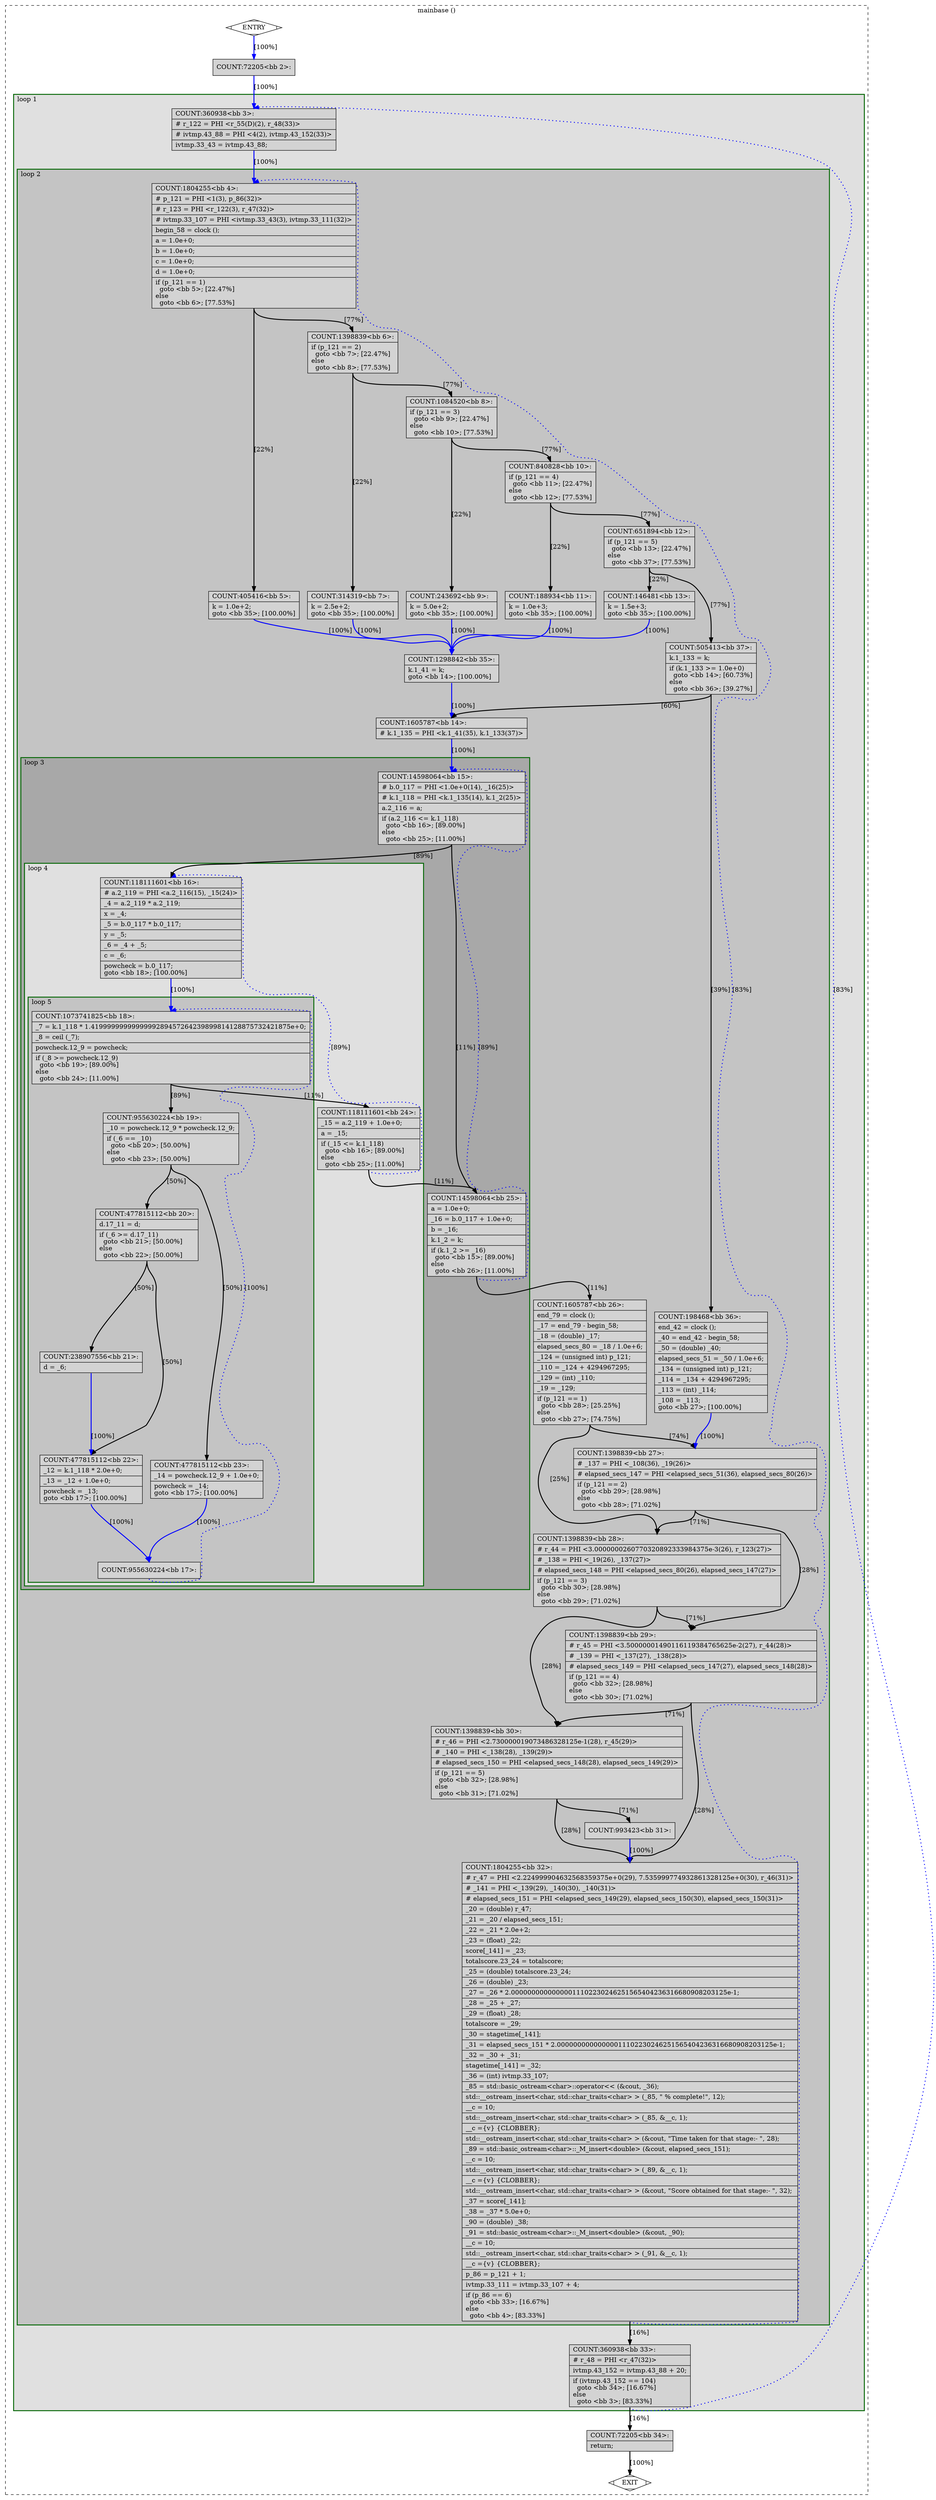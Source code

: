 digraph "benchmark.cpp.169t.loopdone" {
overlap=false;
subgraph "cluster_mainbase" {
	style="dashed";
	color="black";
	label="mainbase ()";
	subgraph cluster_1888_1 {
	style="filled";
	color="darkgreen";
	fillcolor="grey88";
	label="loop 1";
	labeljust=l;
	penwidth=2;
	subgraph cluster_1888_2 {
	style="filled";
	color="darkgreen";
	fillcolor="grey77";
	label="loop 2";
	labeljust=l;
	penwidth=2;
	subgraph cluster_1888_3 {
	style="filled";
	color="darkgreen";
	fillcolor="grey66";
	label="loop 3";
	labeljust=l;
	penwidth=2;
	subgraph cluster_1888_4 {
	style="filled";
	color="darkgreen";
	fillcolor="grey88";
	label="loop 4";
	labeljust=l;
	penwidth=2;
	subgraph cluster_1888_5 {
	style="filled";
	color="darkgreen";
	fillcolor="grey77";
	label="loop 5";
	labeljust=l;
	penwidth=2;
	fn_1888_basic_block_18 [shape=record,style=filled,fillcolor=lightgrey,label="{COUNT:1073741825\<bb\ 18\>:\l\
|_7\ =\ k.1_118\ *\ 1.4199999999999999289457264239899814128875732421875e+0;\l\
|_8\ =\ ceil\ (_7);\l\
|powcheck.12_9\ =\ powcheck;\l\
|if\ (_8\ \>=\ powcheck.12_9)\l\
\ \ goto\ \<bb\ 19\>;\ [89.00%]\l\
else\l\
\ \ goto\ \<bb\ 24\>;\ [11.00%]\l\
}"];

	fn_1888_basic_block_19 [shape=record,style=filled,fillcolor=lightgrey,label="{COUNT:955630224\<bb\ 19\>:\l\
|_10\ =\ powcheck.12_9\ *\ powcheck.12_9;\l\
|if\ (_6\ ==\ _10)\l\
\ \ goto\ \<bb\ 20\>;\ [50.00%]\l\
else\l\
\ \ goto\ \<bb\ 23\>;\ [50.00%]\l\
}"];

	fn_1888_basic_block_20 [shape=record,style=filled,fillcolor=lightgrey,label="{COUNT:477815112\<bb\ 20\>:\l\
|d.17_11\ =\ d;\l\
|if\ (_6\ \>=\ d.17_11)\l\
\ \ goto\ \<bb\ 21\>;\ [50.00%]\l\
else\l\
\ \ goto\ \<bb\ 22\>;\ [50.00%]\l\
}"];

	fn_1888_basic_block_23 [shape=record,style=filled,fillcolor=lightgrey,label="{COUNT:477815112\<bb\ 23\>:\l\
|_14\ =\ powcheck.12_9\ +\ 1.0e+0;\l\
|powcheck\ =\ _14;\l\
goto\ \<bb\ 17\>;\ [100.00%]\l\
}"];

	fn_1888_basic_block_21 [shape=record,style=filled,fillcolor=lightgrey,label="{COUNT:238907556\<bb\ 21\>:\l\
|d\ =\ _6;\l\
}"];

	fn_1888_basic_block_22 [shape=record,style=filled,fillcolor=lightgrey,label="{COUNT:477815112\<bb\ 22\>:\l\
|_12\ =\ k.1_118\ *\ 2.0e+0;\l\
|_13\ =\ _12\ +\ 1.0e+0;\l\
|powcheck\ =\ _13;\l\
goto\ \<bb\ 17\>;\ [100.00%]\l\
}"];

	fn_1888_basic_block_17 [shape=record,style=filled,fillcolor=lightgrey,label="{COUNT:955630224\<bb\ 17\>:\l\
}"];

	}
	fn_1888_basic_block_16 [shape=record,style=filled,fillcolor=lightgrey,label="{COUNT:118111601\<bb\ 16\>:\l\
|#\ a.2_119\ =\ PHI\ \<a.2_116(15),\ _15(24)\>\l\
|_4\ =\ a.2_119\ *\ a.2_119;\l\
|x\ =\ _4;\l\
|_5\ =\ b.0_117\ *\ b.0_117;\l\
|y\ =\ _5;\l\
|_6\ =\ _4\ +\ _5;\l\
|c\ =\ _6;\l\
|powcheck\ =\ b.0_117;\l\
goto\ \<bb\ 18\>;\ [100.00%]\l\
}"];

	fn_1888_basic_block_24 [shape=record,style=filled,fillcolor=lightgrey,label="{COUNT:118111601\<bb\ 24\>:\l\
|_15\ =\ a.2_119\ +\ 1.0e+0;\l\
|a\ =\ _15;\l\
|if\ (_15\ \<=\ k.1_118)\l\
\ \ goto\ \<bb\ 16\>;\ [89.00%]\l\
else\l\
\ \ goto\ \<bb\ 25\>;\ [11.00%]\l\
}"];

	}
	fn_1888_basic_block_15 [shape=record,style=filled,fillcolor=lightgrey,label="{COUNT:14598064\<bb\ 15\>:\l\
|#\ b.0_117\ =\ PHI\ \<1.0e+0(14),\ _16(25)\>\l\
|#\ k.1_118\ =\ PHI\ \<k.1_135(14),\ k.1_2(25)\>\l\
|a.2_116\ =\ a;\l\
|if\ (a.2_116\ \<=\ k.1_118)\l\
\ \ goto\ \<bb\ 16\>;\ [89.00%]\l\
else\l\
\ \ goto\ \<bb\ 25\>;\ [11.00%]\l\
}"];

	fn_1888_basic_block_25 [shape=record,style=filled,fillcolor=lightgrey,label="{COUNT:14598064\<bb\ 25\>:\l\
|a\ =\ 1.0e+0;\l\
|_16\ =\ b.0_117\ +\ 1.0e+0;\l\
|b\ =\ _16;\l\
|k.1_2\ =\ k;\l\
|if\ (k.1_2\ \>=\ _16)\l\
\ \ goto\ \<bb\ 15\>;\ [89.00%]\l\
else\l\
\ \ goto\ \<bb\ 26\>;\ [11.00%]\l\
}"];

	}
	fn_1888_basic_block_4 [shape=record,style=filled,fillcolor=lightgrey,label="{COUNT:1804255\<bb\ 4\>:\l\
|#\ p_121\ =\ PHI\ \<1(3),\ p_86(32)\>\l\
|#\ r_123\ =\ PHI\ \<r_122(3),\ r_47(32)\>\l\
|#\ ivtmp.33_107\ =\ PHI\ \<ivtmp.33_43(3),\ ivtmp.33_111(32)\>\l\
|begin_58\ =\ clock\ ();\l\
|a\ =\ 1.0e+0;\l\
|b\ =\ 1.0e+0;\l\
|c\ =\ 1.0e+0;\l\
|d\ =\ 1.0e+0;\l\
|if\ (p_121\ ==\ 1)\l\
\ \ goto\ \<bb\ 5\>;\ [22.47%]\l\
else\l\
\ \ goto\ \<bb\ 6\>;\ [77.53%]\l\
}"];

	fn_1888_basic_block_5 [shape=record,style=filled,fillcolor=lightgrey,label="{COUNT:405416\<bb\ 5\>:\l\
|k\ =\ 1.0e+2;\l\
goto\ \<bb\ 35\>;\ [100.00%]\l\
}"];

	fn_1888_basic_block_6 [shape=record,style=filled,fillcolor=lightgrey,label="{COUNT:1398839\<bb\ 6\>:\l\
|if\ (p_121\ ==\ 2)\l\
\ \ goto\ \<bb\ 7\>;\ [22.47%]\l\
else\l\
\ \ goto\ \<bb\ 8\>;\ [77.53%]\l\
}"];

	fn_1888_basic_block_35 [shape=record,style=filled,fillcolor=lightgrey,label="{COUNT:1298842\<bb\ 35\>:\l\
|k.1_41\ =\ k;\l\
goto\ \<bb\ 14\>;\ [100.00%]\l\
}"];

	fn_1888_basic_block_7 [shape=record,style=filled,fillcolor=lightgrey,label="{COUNT:314319\<bb\ 7\>:\l\
|k\ =\ 2.5e+2;\l\
goto\ \<bb\ 35\>;\ [100.00%]\l\
}"];

	fn_1888_basic_block_8 [shape=record,style=filled,fillcolor=lightgrey,label="{COUNT:1084520\<bb\ 8\>:\l\
|if\ (p_121\ ==\ 3)\l\
\ \ goto\ \<bb\ 9\>;\ [22.47%]\l\
else\l\
\ \ goto\ \<bb\ 10\>;\ [77.53%]\l\
}"];

	fn_1888_basic_block_14 [shape=record,style=filled,fillcolor=lightgrey,label="{COUNT:1605787\<bb\ 14\>:\l\
|#\ k.1_135\ =\ PHI\ \<k.1_41(35),\ k.1_133(37)\>\l\
}"];

	fn_1888_basic_block_9 [shape=record,style=filled,fillcolor=lightgrey,label="{COUNT:243692\<bb\ 9\>:\l\
|k\ =\ 5.0e+2;\l\
goto\ \<bb\ 35\>;\ [100.00%]\l\
}"];

	fn_1888_basic_block_10 [shape=record,style=filled,fillcolor=lightgrey,label="{COUNT:840828\<bb\ 10\>:\l\
|if\ (p_121\ ==\ 4)\l\
\ \ goto\ \<bb\ 11\>;\ [22.47%]\l\
else\l\
\ \ goto\ \<bb\ 12\>;\ [77.53%]\l\
}"];

	fn_1888_basic_block_11 [shape=record,style=filled,fillcolor=lightgrey,label="{COUNT:188934\<bb\ 11\>:\l\
|k\ =\ 1.0e+3;\l\
goto\ \<bb\ 35\>;\ [100.00%]\l\
}"];

	fn_1888_basic_block_12 [shape=record,style=filled,fillcolor=lightgrey,label="{COUNT:651894\<bb\ 12\>:\l\
|if\ (p_121\ ==\ 5)\l\
\ \ goto\ \<bb\ 13\>;\ [22.47%]\l\
else\l\
\ \ goto\ \<bb\ 37\>;\ [77.53%]\l\
}"];

	fn_1888_basic_block_13 [shape=record,style=filled,fillcolor=lightgrey,label="{COUNT:146481\<bb\ 13\>:\l\
|k\ =\ 1.5e+3;\l\
goto\ \<bb\ 35\>;\ [100.00%]\l\
}"];

	fn_1888_basic_block_37 [shape=record,style=filled,fillcolor=lightgrey,label="{COUNT:505413\<bb\ 37\>:\l\
|k.1_133\ =\ k;\l\
|if\ (k.1_133\ \>=\ 1.0e+0)\l\
\ \ goto\ \<bb\ 14\>;\ [60.73%]\l\
else\l\
\ \ goto\ \<bb\ 36\>;\ [39.27%]\l\
}"];

	fn_1888_basic_block_26 [shape=record,style=filled,fillcolor=lightgrey,label="{COUNT:1605787\<bb\ 26\>:\l\
|end_79\ =\ clock\ ();\l\
|_17\ =\ end_79\ -\ begin_58;\l\
|_18\ =\ (double)\ _17;\l\
|elapsed_secs_80\ =\ _18\ /\ 1.0e+6;\l\
|_124\ =\ (unsigned\ int)\ p_121;\l\
|_110\ =\ _124\ +\ 4294967295;\l\
|_129\ =\ (int)\ _110;\l\
|_19\ =\ _129;\l\
|if\ (p_121\ ==\ 1)\l\
\ \ goto\ \<bb\ 28\>;\ [25.25%]\l\
else\l\
\ \ goto\ \<bb\ 27\>;\ [74.75%]\l\
}"];

	fn_1888_basic_block_36 [shape=record,style=filled,fillcolor=lightgrey,label="{COUNT:198468\<bb\ 36\>:\l\
|end_42\ =\ clock\ ();\l\
|_40\ =\ end_42\ -\ begin_58;\l\
|_50\ =\ (double)\ _40;\l\
|elapsed_secs_51\ =\ _50\ /\ 1.0e+6;\l\
|_134\ =\ (unsigned\ int)\ p_121;\l\
|_114\ =\ _134\ +\ 4294967295;\l\
|_113\ =\ (int)\ _114;\l\
|_108\ =\ _113;\l\
goto\ \<bb\ 27\>;\ [100.00%]\l\
}"];

	fn_1888_basic_block_28 [shape=record,style=filled,fillcolor=lightgrey,label="{COUNT:1398839\<bb\ 28\>:\l\
|#\ r_44\ =\ PHI\ \<3.0000000260770320892333984375e-3(26),\ r_123(27)\>\l\
|#\ _138\ =\ PHI\ \<_19(26),\ _137(27)\>\l\
|#\ elapsed_secs_148\ =\ PHI\ \<elapsed_secs_80(26),\ elapsed_secs_147(27)\>\l\
|if\ (p_121\ ==\ 3)\l\
\ \ goto\ \<bb\ 30\>;\ [28.98%]\l\
else\l\
\ \ goto\ \<bb\ 29\>;\ [71.02%]\l\
}"];

	fn_1888_basic_block_27 [shape=record,style=filled,fillcolor=lightgrey,label="{COUNT:1398839\<bb\ 27\>:\l\
|#\ _137\ =\ PHI\ \<_108(36),\ _19(26)\>\l\
|#\ elapsed_secs_147\ =\ PHI\ \<elapsed_secs_51(36),\ elapsed_secs_80(26)\>\l\
|if\ (p_121\ ==\ 2)\l\
\ \ goto\ \<bb\ 29\>;\ [28.98%]\l\
else\l\
\ \ goto\ \<bb\ 28\>;\ [71.02%]\l\
}"];

	fn_1888_basic_block_30 [shape=record,style=filled,fillcolor=lightgrey,label="{COUNT:1398839\<bb\ 30\>:\l\
|#\ r_46\ =\ PHI\ \<2.730000019073486328125e-1(28),\ r_45(29)\>\l\
|#\ _140\ =\ PHI\ \<_138(28),\ _139(29)\>\l\
|#\ elapsed_secs_150\ =\ PHI\ \<elapsed_secs_148(28),\ elapsed_secs_149(29)\>\l\
|if\ (p_121\ ==\ 5)\l\
\ \ goto\ \<bb\ 32\>;\ [28.98%]\l\
else\l\
\ \ goto\ \<bb\ 31\>;\ [71.02%]\l\
}"];

	fn_1888_basic_block_29 [shape=record,style=filled,fillcolor=lightgrey,label="{COUNT:1398839\<bb\ 29\>:\l\
|#\ r_45\ =\ PHI\ \<3.50000001490116119384765625e-2(27),\ r_44(28)\>\l\
|#\ _139\ =\ PHI\ \<_137(27),\ _138(28)\>\l\
|#\ elapsed_secs_149\ =\ PHI\ \<elapsed_secs_147(27),\ elapsed_secs_148(28)\>\l\
|if\ (p_121\ ==\ 4)\l\
\ \ goto\ \<bb\ 32\>;\ [28.98%]\l\
else\l\
\ \ goto\ \<bb\ 30\>;\ [71.02%]\l\
}"];

	fn_1888_basic_block_32 [shape=record,style=filled,fillcolor=lightgrey,label="{COUNT:1804255\<bb\ 32\>:\l\
|#\ r_47\ =\ PHI\ \<2.224999904632568359375e+0(29),\ 7.535999774932861328125e+0(30),\ r_46(31)\>\l\
|#\ _141\ =\ PHI\ \<_139(29),\ _140(30),\ _140(31)\>\l\
|#\ elapsed_secs_151\ =\ PHI\ \<elapsed_secs_149(29),\ elapsed_secs_150(30),\ elapsed_secs_150(31)\>\l\
|_20\ =\ (double)\ r_47;\l\
|_21\ =\ _20\ /\ elapsed_secs_151;\l\
|_22\ =\ _21\ *\ 2.0e+2;\l\
|_23\ =\ (float)\ _22;\l\
|score[_141]\ =\ _23;\l\
|totalscore.23_24\ =\ totalscore;\l\
|_25\ =\ (double)\ totalscore.23_24;\l\
|_26\ =\ (double)\ _23;\l\
|_27\ =\ _26\ *\ 2.00000000000000011102230246251565404236316680908203125e-1;\l\
|_28\ =\ _25\ +\ _27;\l\
|_29\ =\ (float)\ _28;\l\
|totalscore\ =\ _29;\l\
|_30\ =\ stagetime[_141];\l\
|_31\ =\ elapsed_secs_151\ *\ 2.00000000000000011102230246251565404236316680908203125e-1;\l\
|_32\ =\ _30\ +\ _31;\l\
|stagetime[_141]\ =\ _32;\l\
|_36\ =\ (int)\ ivtmp.33_107;\l\
|_85\ =\ std::basic_ostream\<char\>::operator\<\<\ (&cout,\ _36);\l\
|std::__ostream_insert\<char,\ std::char_traits\<char\>\ \>\ (_85,\ \"\ %\ complete!\",\ 12);\l\
|__c\ =\ 10;\l\
|std::__ostream_insert\<char,\ std::char_traits\<char\>\ \>\ (_85,\ &__c,\ 1);\l\
|__c\ =\{v\}\ \{CLOBBER\};\l\
|std::__ostream_insert\<char,\ std::char_traits\<char\>\ \>\ (&cout,\ \"Time\ taken\ for\ that\ stage:-\ \",\ 28);\l\
|_89\ =\ std::basic_ostream\<char\>::_M_insert\<double\>\ (&cout,\ elapsed_secs_151);\l\
|__c\ =\ 10;\l\
|std::__ostream_insert\<char,\ std::char_traits\<char\>\ \>\ (_89,\ &__c,\ 1);\l\
|__c\ =\{v\}\ \{CLOBBER\};\l\
|std::__ostream_insert\<char,\ std::char_traits\<char\>\ \>\ (&cout,\ \"Score\ obtained\ for\ that\ stage:-\ \",\ 32);\l\
|_37\ =\ score[_141];\l\
|_38\ =\ _37\ *\ 5.0e+0;\l\
|_90\ =\ (double)\ _38;\l\
|_91\ =\ std::basic_ostream\<char\>::_M_insert\<double\>\ (&cout,\ _90);\l\
|__c\ =\ 10;\l\
|std::__ostream_insert\<char,\ std::char_traits\<char\>\ \>\ (_91,\ &__c,\ 1);\l\
|__c\ =\{v\}\ \{CLOBBER\};\l\
|p_86\ =\ p_121\ +\ 1;\l\
|ivtmp.33_111\ =\ ivtmp.33_107\ +\ 4;\l\
|if\ (p_86\ ==\ 6)\l\
\ \ goto\ \<bb\ 33\>;\ [16.67%]\l\
else\l\
\ \ goto\ \<bb\ 4\>;\ [83.33%]\l\
}"];

	fn_1888_basic_block_31 [shape=record,style=filled,fillcolor=lightgrey,label="{COUNT:993423\<bb\ 31\>:\l\
}"];

	}
	fn_1888_basic_block_3 [shape=record,style=filled,fillcolor=lightgrey,label="{COUNT:360938\<bb\ 3\>:\l\
|#\ r_122\ =\ PHI\ \<r_55(D)(2),\ r_48(33)\>\l\
|#\ ivtmp.43_88\ =\ PHI\ \<4(2),\ ivtmp.43_152(33)\>\l\
|ivtmp.33_43\ =\ ivtmp.43_88;\l\
}"];

	fn_1888_basic_block_33 [shape=record,style=filled,fillcolor=lightgrey,label="{COUNT:360938\<bb\ 33\>:\l\
|#\ r_48\ =\ PHI\ \<r_47(32)\>\l\
|ivtmp.43_152\ =\ ivtmp.43_88\ +\ 20;\l\
|if\ (ivtmp.43_152\ ==\ 104)\l\
\ \ goto\ \<bb\ 34\>;\ [16.67%]\l\
else\l\
\ \ goto\ \<bb\ 3\>;\ [83.33%]\l\
}"];

	}
	fn_1888_basic_block_0 [shape=Mdiamond,style=filled,fillcolor=white,label="ENTRY"];

	fn_1888_basic_block_1 [shape=Mdiamond,style=filled,fillcolor=white,label="EXIT"];

	fn_1888_basic_block_2 [shape=record,style=filled,fillcolor=lightgrey,label="{COUNT:72205\<bb\ 2\>:\l\
}"];

	fn_1888_basic_block_34 [shape=record,style=filled,fillcolor=lightgrey,label="{COUNT:72205\<bb\ 34\>:\l\
|return;\l\
}"];

	fn_1888_basic_block_0:s -> fn_1888_basic_block_2:n [style="solid,bold",color=blue,weight=100,constraint=true,label="[100%]"];
	fn_1888_basic_block_2:s -> fn_1888_basic_block_3:n [style="solid,bold",color=blue,weight=100,constraint=true,label="[100%]"];
	fn_1888_basic_block_3:s -> fn_1888_basic_block_4:n [style="solid,bold",color=blue,weight=100,constraint=true,label="[100%]"];
	fn_1888_basic_block_4:s -> fn_1888_basic_block_5:n [style="solid,bold",color=black,weight=10,constraint=true,label="[22%]"];
	fn_1888_basic_block_4:s -> fn_1888_basic_block_6:n [style="solid,bold",color=black,weight=10,constraint=true,label="[77%]"];
	fn_1888_basic_block_5:s -> fn_1888_basic_block_35:n [style="solid,bold",color=blue,weight=100,constraint=true,label="[100%]"];
	fn_1888_basic_block_6:s -> fn_1888_basic_block_7:n [style="solid,bold",color=black,weight=10,constraint=true,label="[22%]"];
	fn_1888_basic_block_6:s -> fn_1888_basic_block_8:n [style="solid,bold",color=black,weight=10,constraint=true,label="[77%]"];
	fn_1888_basic_block_7:s -> fn_1888_basic_block_35:n [style="solid,bold",color=blue,weight=100,constraint=true,label="[100%]"];
	fn_1888_basic_block_8:s -> fn_1888_basic_block_9:n [style="solid,bold",color=black,weight=10,constraint=true,label="[22%]"];
	fn_1888_basic_block_8:s -> fn_1888_basic_block_10:n [style="solid,bold",color=black,weight=10,constraint=true,label="[77%]"];
	fn_1888_basic_block_9:s -> fn_1888_basic_block_35:n [style="solid,bold",color=blue,weight=100,constraint=true,label="[100%]"];
	fn_1888_basic_block_10:s -> fn_1888_basic_block_11:n [style="solid,bold",color=black,weight=10,constraint=true,label="[22%]"];
	fn_1888_basic_block_10:s -> fn_1888_basic_block_12:n [style="solid,bold",color=black,weight=10,constraint=true,label="[77%]"];
	fn_1888_basic_block_11:s -> fn_1888_basic_block_35:n [style="solid,bold",color=blue,weight=100,constraint=true,label="[100%]"];
	fn_1888_basic_block_12:s -> fn_1888_basic_block_13:n [style="solid,bold",color=black,weight=10,constraint=true,label="[22%]"];
	fn_1888_basic_block_12:s -> fn_1888_basic_block_37:n [style="solid,bold",color=black,weight=10,constraint=true,label="[77%]"];
	fn_1888_basic_block_13:s -> fn_1888_basic_block_35:n [style="solid,bold",color=blue,weight=100,constraint=true,label="[100%]"];
	fn_1888_basic_block_14:s -> fn_1888_basic_block_15:n [style="solid,bold",color=blue,weight=100,constraint=true,label="[100%]"];
	fn_1888_basic_block_15:s -> fn_1888_basic_block_16:n [style="solid,bold",color=black,weight=10,constraint=true,label="[89%]"];
	fn_1888_basic_block_15:s -> fn_1888_basic_block_25:n [style="solid,bold",color=black,weight=10,constraint=true,label="[11%]"];
	fn_1888_basic_block_16:s -> fn_1888_basic_block_18:n [style="solid,bold",color=blue,weight=100,constraint=true,label="[100%]"];
	fn_1888_basic_block_17:s -> fn_1888_basic_block_18:n [style="dotted,bold",color=blue,weight=10,constraint=false,label="[100%]"];
	fn_1888_basic_block_18:s -> fn_1888_basic_block_19:n [style="solid,bold",color=black,weight=10,constraint=true,label="[89%]"];
	fn_1888_basic_block_18:s -> fn_1888_basic_block_24:n [style="solid,bold",color=black,weight=10,constraint=true,label="[11%]"];
	fn_1888_basic_block_19:s -> fn_1888_basic_block_20:n [style="solid,bold",color=black,weight=10,constraint=true,label="[50%]"];
	fn_1888_basic_block_19:s -> fn_1888_basic_block_23:n [style="solid,bold",color=black,weight=10,constraint=true,label="[50%]"];
	fn_1888_basic_block_20:s -> fn_1888_basic_block_21:n [style="solid,bold",color=black,weight=10,constraint=true,label="[50%]"];
	fn_1888_basic_block_20:s -> fn_1888_basic_block_22:n [style="solid,bold",color=black,weight=10,constraint=true,label="[50%]"];
	fn_1888_basic_block_21:s -> fn_1888_basic_block_22:n [style="solid,bold",color=blue,weight=100,constraint=true,label="[100%]"];
	fn_1888_basic_block_22:s -> fn_1888_basic_block_17:n [style="solid,bold",color=blue,weight=100,constraint=true,label="[100%]"];
	fn_1888_basic_block_23:s -> fn_1888_basic_block_17:n [style="solid,bold",color=blue,weight=100,constraint=true,label="[100%]"];
	fn_1888_basic_block_24:s -> fn_1888_basic_block_16:n [style="dotted,bold",color=blue,weight=10,constraint=false,label="[89%]"];
	fn_1888_basic_block_24:s -> fn_1888_basic_block_25:n [style="solid,bold",color=black,weight=10,constraint=true,label="[11%]"];
	fn_1888_basic_block_25:s -> fn_1888_basic_block_15:n [style="dotted,bold",color=blue,weight=10,constraint=false,label="[89%]"];
	fn_1888_basic_block_25:s -> fn_1888_basic_block_26:n [style="solid,bold",color=black,weight=10,constraint=true,label="[11%]"];
	fn_1888_basic_block_26:s -> fn_1888_basic_block_28:n [style="solid,bold",color=black,weight=10,constraint=true,label="[25%]"];
	fn_1888_basic_block_26:s -> fn_1888_basic_block_27:n [style="solid,bold",color=black,weight=10,constraint=true,label="[74%]"];
	fn_1888_basic_block_27:s -> fn_1888_basic_block_29:n [style="solid,bold",color=black,weight=10,constraint=true,label="[28%]"];
	fn_1888_basic_block_27:s -> fn_1888_basic_block_28:n [style="solid,bold",color=black,weight=10,constraint=true,label="[71%]"];
	fn_1888_basic_block_28:s -> fn_1888_basic_block_30:n [style="solid,bold",color=black,weight=10,constraint=true,label="[28%]"];
	fn_1888_basic_block_28:s -> fn_1888_basic_block_29:n [style="solid,bold",color=black,weight=10,constraint=true,label="[71%]"];
	fn_1888_basic_block_29:s -> fn_1888_basic_block_32:n [style="solid,bold",color=black,weight=10,constraint=true,label="[28%]"];
	fn_1888_basic_block_29:s -> fn_1888_basic_block_30:n [style="solid,bold",color=black,weight=10,constraint=true,label="[71%]"];
	fn_1888_basic_block_30:s -> fn_1888_basic_block_32:n [style="solid,bold",color=black,weight=10,constraint=true,label="[28%]"];
	fn_1888_basic_block_30:s -> fn_1888_basic_block_31:n [style="solid,bold",color=black,weight=10,constraint=true,label="[71%]"];
	fn_1888_basic_block_31:s -> fn_1888_basic_block_32:n [style="solid,bold",color=blue,weight=100,constraint=true,label="[100%]"];
	fn_1888_basic_block_32:s -> fn_1888_basic_block_33:n [style="solid,bold",color=black,weight=10,constraint=true,label="[16%]"];
	fn_1888_basic_block_32:s -> fn_1888_basic_block_4:n [style="dotted,bold",color=blue,weight=10,constraint=false,label="[83%]"];
	fn_1888_basic_block_33:s -> fn_1888_basic_block_34:n [style="solid,bold",color=black,weight=10,constraint=true,label="[16%]"];
	fn_1888_basic_block_33:s -> fn_1888_basic_block_3:n [style="dotted,bold",color=blue,weight=10,constraint=false,label="[83%]"];
	fn_1888_basic_block_34:s -> fn_1888_basic_block_1:n [style="solid,bold",color=black,weight=10,constraint=true,label="[100%]"];
	fn_1888_basic_block_35:s -> fn_1888_basic_block_14:n [style="solid,bold",color=blue,weight=100,constraint=true,label="[100%]"];
	fn_1888_basic_block_36:s -> fn_1888_basic_block_27:n [style="solid,bold",color=blue,weight=100,constraint=true,label="[100%]"];
	fn_1888_basic_block_37:s -> fn_1888_basic_block_14:n [style="solid,bold",color=black,weight=10,constraint=true,label="[60%]"];
	fn_1888_basic_block_37:s -> fn_1888_basic_block_36:n [style="solid,bold",color=black,weight=10,constraint=true,label="[39%]"];
	fn_1888_basic_block_0:s -> fn_1888_basic_block_1:n [style="invis",constraint=true];
}
}
